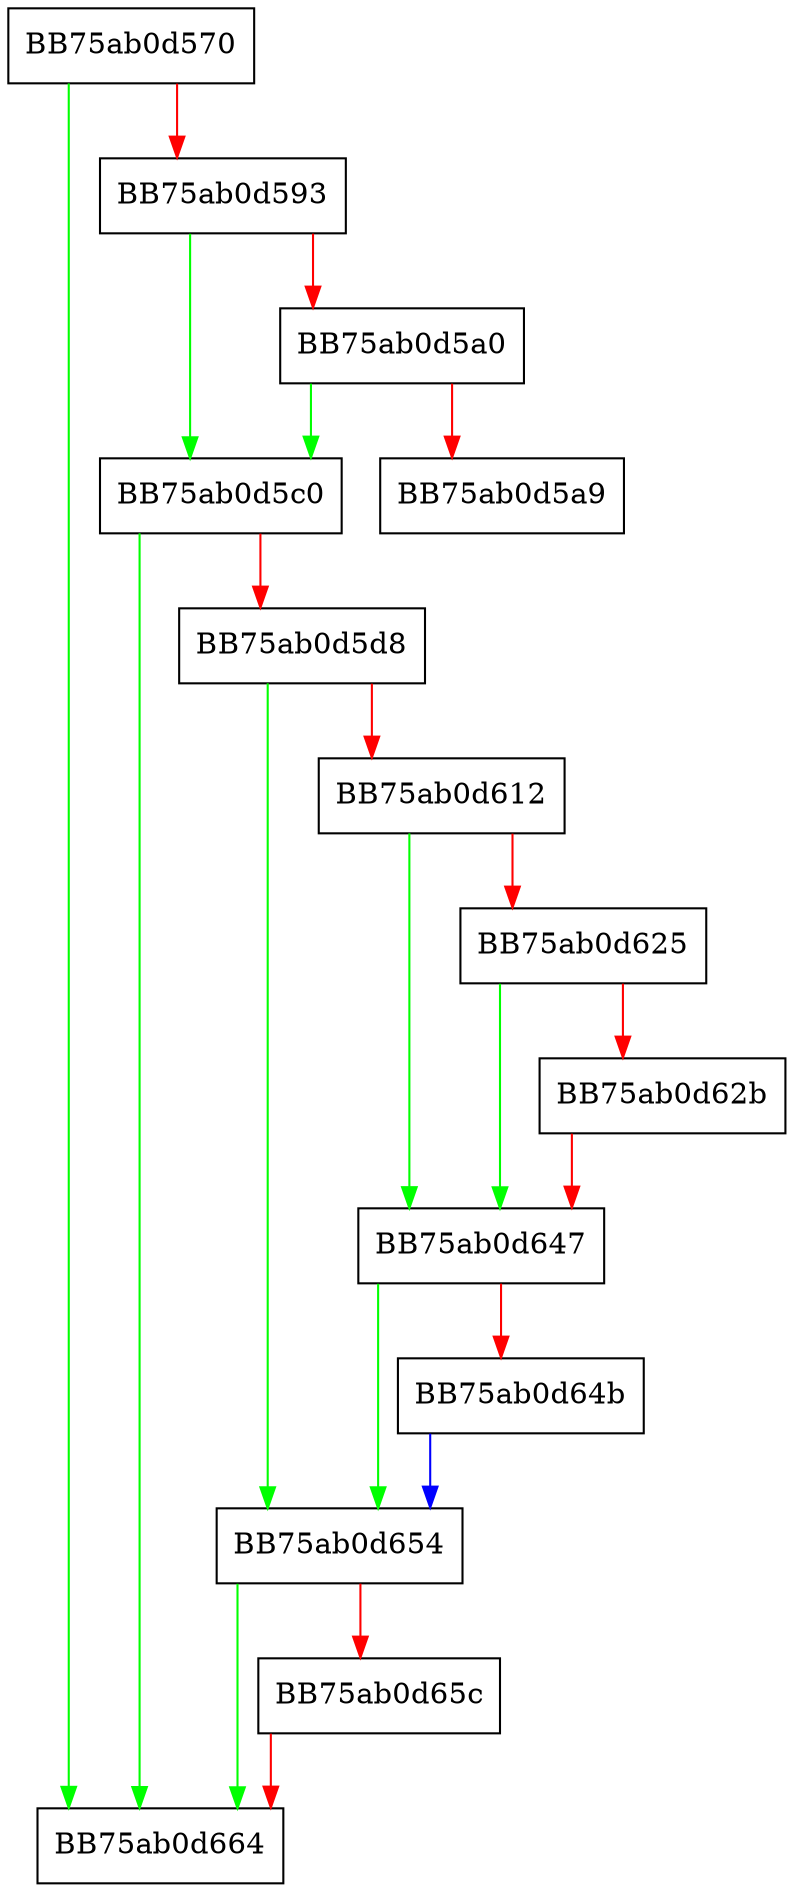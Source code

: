 digraph StartServiceW {
  node [shape="box"];
  graph [splines=ortho];
  BB75ab0d570 -> BB75ab0d664 [color="green"];
  BB75ab0d570 -> BB75ab0d593 [color="red"];
  BB75ab0d593 -> BB75ab0d5c0 [color="green"];
  BB75ab0d593 -> BB75ab0d5a0 [color="red"];
  BB75ab0d5a0 -> BB75ab0d5c0 [color="green"];
  BB75ab0d5a0 -> BB75ab0d5a9 [color="red"];
  BB75ab0d5c0 -> BB75ab0d664 [color="green"];
  BB75ab0d5c0 -> BB75ab0d5d8 [color="red"];
  BB75ab0d5d8 -> BB75ab0d654 [color="green"];
  BB75ab0d5d8 -> BB75ab0d612 [color="red"];
  BB75ab0d612 -> BB75ab0d647 [color="green"];
  BB75ab0d612 -> BB75ab0d625 [color="red"];
  BB75ab0d625 -> BB75ab0d647 [color="green"];
  BB75ab0d625 -> BB75ab0d62b [color="red"];
  BB75ab0d62b -> BB75ab0d647 [color="red"];
  BB75ab0d647 -> BB75ab0d654 [color="green"];
  BB75ab0d647 -> BB75ab0d64b [color="red"];
  BB75ab0d64b -> BB75ab0d654 [color="blue"];
  BB75ab0d654 -> BB75ab0d664 [color="green"];
  BB75ab0d654 -> BB75ab0d65c [color="red"];
  BB75ab0d65c -> BB75ab0d664 [color="red"];
}